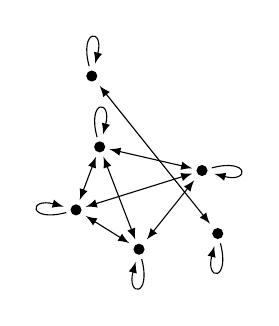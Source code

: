 
\begin{tikzpicture}[>=latex]

	\node (x) at (0,0) {};
	\node (y) at (0.3,0.8) {};
	\node (z) at (1.6,0.5) {};
	\node (a) at (0.8,-0.5) {};
	\node (v) at (0.2,1.7) {};
	\node (w) at (1.8,-0.3) {};

	\fill (x) circle (2pt);
	\fill (y) circle (2pt);
	\fill (z) circle (2pt);
	\fill (a) circle (2pt);
	\fill (v) circle (2pt);
	\fill (w) circle (2pt);

	\path[<->] (x) edge (z);
	\path[<->] (y) edge (z);
	\path[<->] (y) edge (x);
	\path[<->] (a) edge (y);
	\path[<->] (a) edge (x);
	\path[<->] (a) edge (z);

	\path[->] (x) edge[loop left] (x);
	\path[->] (y) edge[loop above] (y);
	\path[->] (z) edge[loop right] (z);
	\path[->] (a) edge[loop below] (a);

	\path[->] (v) edge[loop above] (v);
	\path[->] (w) edge[loop below] (w);
	\path[<->] (v) edge (w);

\end{tikzpicture}
